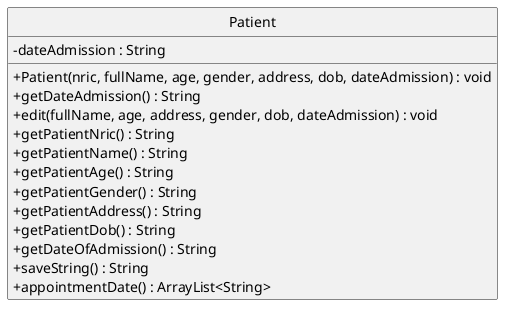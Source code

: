 @startuml
hide circle
skinparam classAttributeIconSize 0
class Patient {
-dateAdmission : String
+Patient(nric, fullName, age, gender, address, dob, dateAdmission) : void
+getDateAdmission() : String
+edit(fullName, age, address, gender, dob, dateAdmission) : void
+getPatientNric() : String
+getPatientName() : String
+getPatientAge() : String
+getPatientGender() : String
+getPatientAddress() : String
+getPatientDob() : String
+getDateOfAdmission() : String
+saveString() : String
+appointmentDate() : ArrayList<String>
}

@enduml
